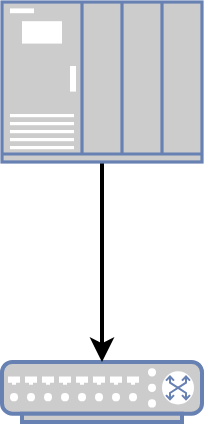 <mxfile version="24.8.6">
  <diagram name="第 1 页" id="fW_iNrQbNfPZsED1O18z">
    <mxGraphModel dx="1379" dy="789" grid="1" gridSize="10" guides="1" tooltips="1" connect="1" arrows="1" fold="1" page="1" pageScale="1" pageWidth="827" pageHeight="1169" math="0" shadow="0">
      <root>
        <mxCell id="0" />
        <mxCell id="1" parent="0" />
        <mxCell id="r2CGcP9r-d8-BDYgsZkw-2" value="" style="fontColor=#0066CC;verticalAlign=top;verticalLabelPosition=bottom;labelPosition=center;align=center;html=1;outlineConnect=0;fillColor=#CCCCCC;strokeColor=#6881B3;gradientColor=none;gradientDirection=north;strokeWidth=2;shape=mxgraph.networks.switch;" vertex="1" parent="1">
          <mxGeometry x="270" y="250" width="100" height="30" as="geometry" />
        </mxCell>
        <mxCell id="r2CGcP9r-d8-BDYgsZkw-4" style="edgeStyle=orthogonalEdgeStyle;rounded=0;orthogonalLoop=1;jettySize=auto;html=1;strokeWidth=2;" edge="1" parent="1" source="r2CGcP9r-d8-BDYgsZkw-3" target="r2CGcP9r-d8-BDYgsZkw-2">
          <mxGeometry relative="1" as="geometry" />
        </mxCell>
        <mxCell id="r2CGcP9r-d8-BDYgsZkw-3" value="" style="fontColor=#0066CC;verticalAlign=top;verticalLabelPosition=bottom;labelPosition=center;align=center;html=1;outlineConnect=0;fillColor=#CCCCCC;strokeColor=#6881B3;gradientColor=none;gradientDirection=north;strokeWidth=2;shape=mxgraph.networks.ups_enterprise;" vertex="1" parent="1">
          <mxGeometry x="270" y="70" width="100" height="80" as="geometry" />
        </mxCell>
      </root>
    </mxGraphModel>
  </diagram>
</mxfile>
